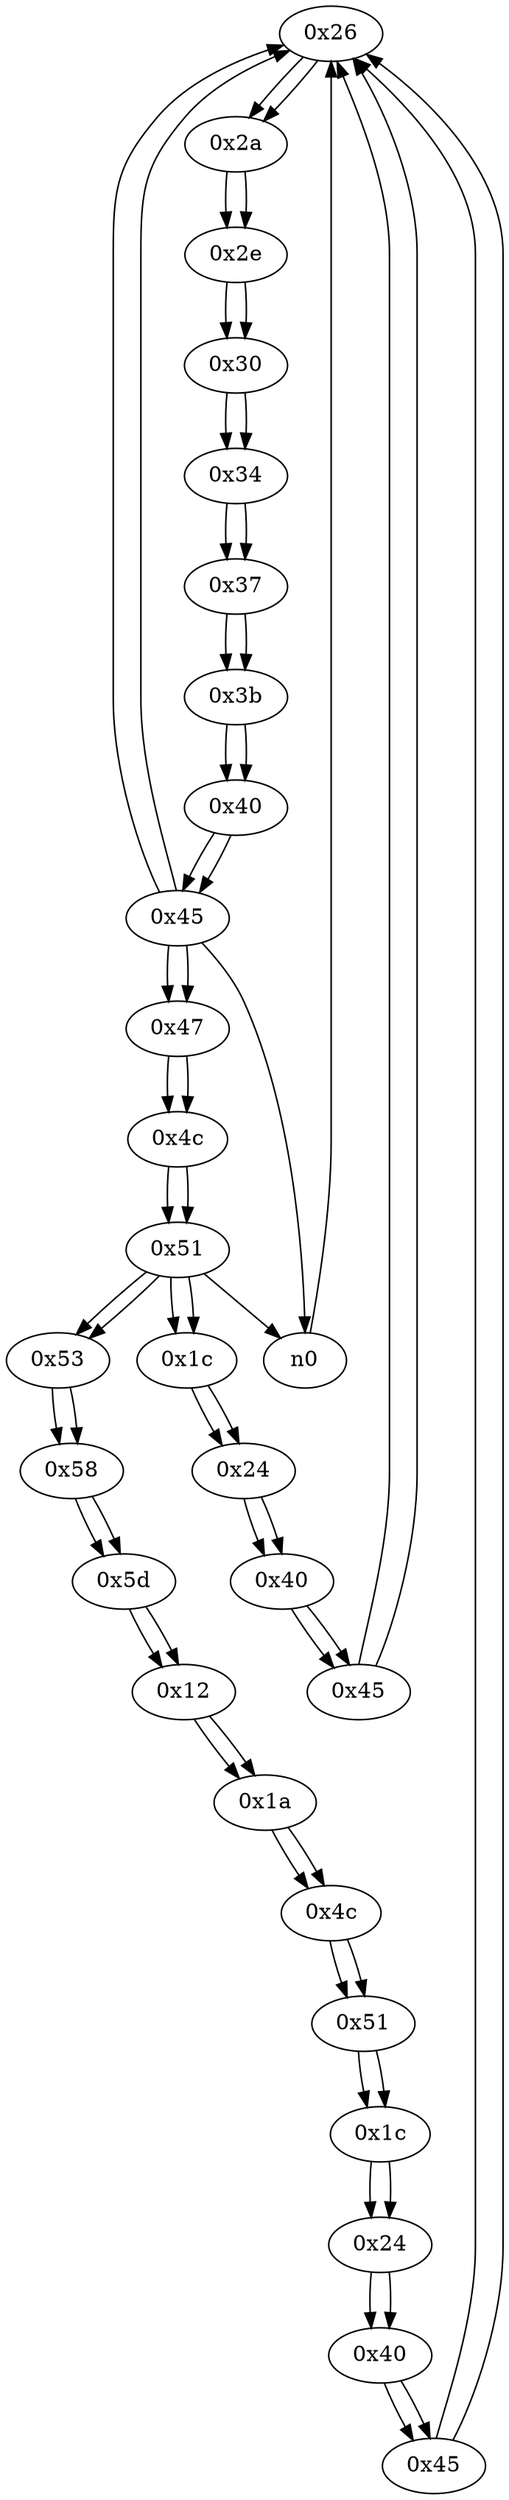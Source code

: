 digraph G{
/* nodes */
/* Start Freq.: 464 */
/* entry: 0x26  */
  n1 [label="0x26"]
  n2 [label="0x2a"]
  n3 [label="0x2e"]
  n4 [label="0x30"]
  n5 [label="0x34"]
  n6 [label="0x37"]
  n7 [label="0x3b"]
  n8 [label="0x40"]
  n9 [label="0x45"]
  na [label="0x47"]
  nb [label="0x4c"]
  nc [label="0x51"]
  nd [label="0x1c"]
  ne [label="0x24"]
  nf [label="0x40"]
  n10 [label="0x45"]
  n11 [label="0x53"]
  n12 [label="0x58"]
  n13 [label="0x5d"]
  n14 [label="0x12"]
  n15 [label="0x1a"]
  n16 [label="0x4c"]
  n17 [label="0x51"]
  n18 [label="0x1c"]
  n19 [label="0x24"]
  n1a [label="0x40"]
  n1b [label="0x45"]
/* edges */
n1 -> n2;
n1b -> n1;
n10 -> n1;
n9 -> n1;
n0 -> n1;
n2 -> n3;
n1 -> n2;
n3 -> n4;
n2 -> n3;
n4 -> n5;
n3 -> n4;
n5 -> n6;
n4 -> n5;
n6 -> n7;
n5 -> n6;
n7 -> n8;
n6 -> n7;
n8 -> n9;
n7 -> n8;
n9 -> na;
n9 -> n1;
n9 -> n0;
n8 -> n9;
na -> nb;
n9 -> na;
nb -> nc;
na -> nb;
nc -> n11;
nc -> nd;
nc -> n0;
nb -> nc;
nd -> ne;
nc -> nd;
ne -> nf;
nd -> ne;
nf -> n10;
ne -> nf;
n10 -> n1;
nf -> n10;
n11 -> n12;
nc -> n11;
n12 -> n13;
n11 -> n12;
n13 -> n14;
n12 -> n13;
n14 -> n15;
n13 -> n14;
n15 -> n16;
n14 -> n15;
n16 -> n17;
n15 -> n16;
n17 -> n18;
n16 -> n17;
n18 -> n19;
n17 -> n18;
n19 -> n1a;
n18 -> n19;
n1a -> n1b;
n19 -> n1a;
n1b -> n1;
n1a -> n1b;
}
